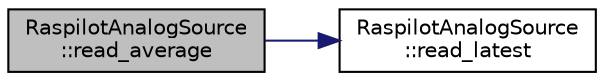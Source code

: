 digraph "RaspilotAnalogSource::read_average"
{
 // INTERACTIVE_SVG=YES
  edge [fontname="Helvetica",fontsize="10",labelfontname="Helvetica",labelfontsize="10"];
  node [fontname="Helvetica",fontsize="10",shape=record];
  rankdir="LR";
  Node1 [label="RaspilotAnalogSource\l::read_average",height=0.2,width=0.4,color="black", fillcolor="grey75", style="filled", fontcolor="black"];
  Node1 -> Node2 [color="midnightblue",fontsize="10",style="solid",fontname="Helvetica"];
  Node2 [label="RaspilotAnalogSource\l::read_latest",height=0.2,width=0.4,color="black", fillcolor="white", style="filled",URL="$classRaspilotAnalogSource.html#a49ba0d15802ddddd2a86696cbb1afcb5"];
}
